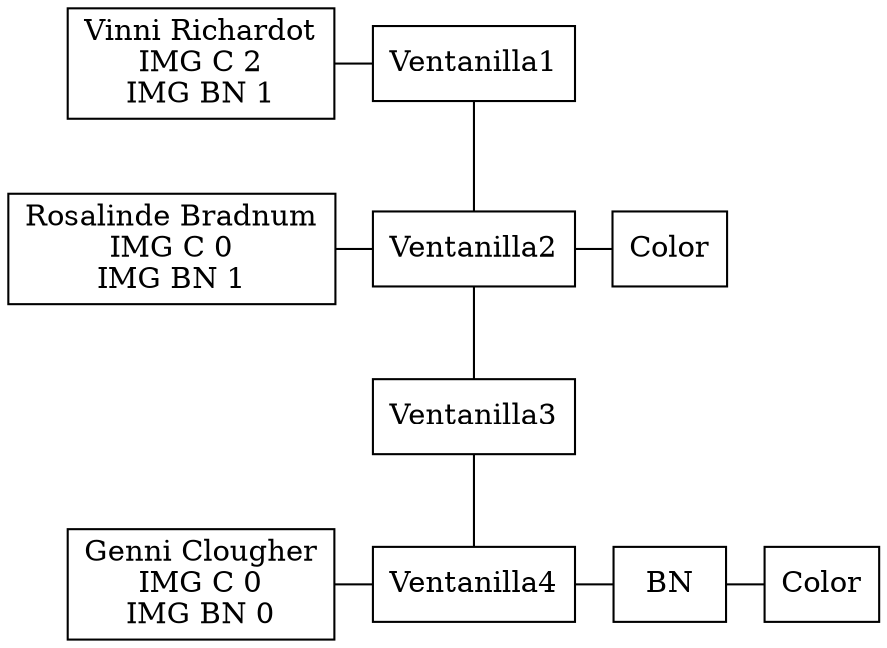 digraph listaVentanillas {
node[shape=box]
edge[arrowhead=none]
0 [label=Ventanilla1]
1 [label="Vinni Richardot\nIMG C 2\nIMG BN 1"]
2 [label=Ventanilla2]
3 [label="Rosalinde Bradnum\nIMG C 0\nIMG BN 1"]
4[label=Color]
5 [label=Ventanilla3]
6 [label=Ventanilla4]
7 [label="Genni Clougher\nIMG C 0\nIMG BN 0"]
8[label=BN]
9[label=Color]
1->0
0->2
3->2
2->4
2->5
5->6
7->6
6->8
8->9
{rank=same; 1; 0}
{rank=same; 3; 2}
{rank=same; 2; 4}
{rank=same; 7; 6}
{rank=same; 6; 8}
{rank=same; 8; 9}
rankdir=TB
}